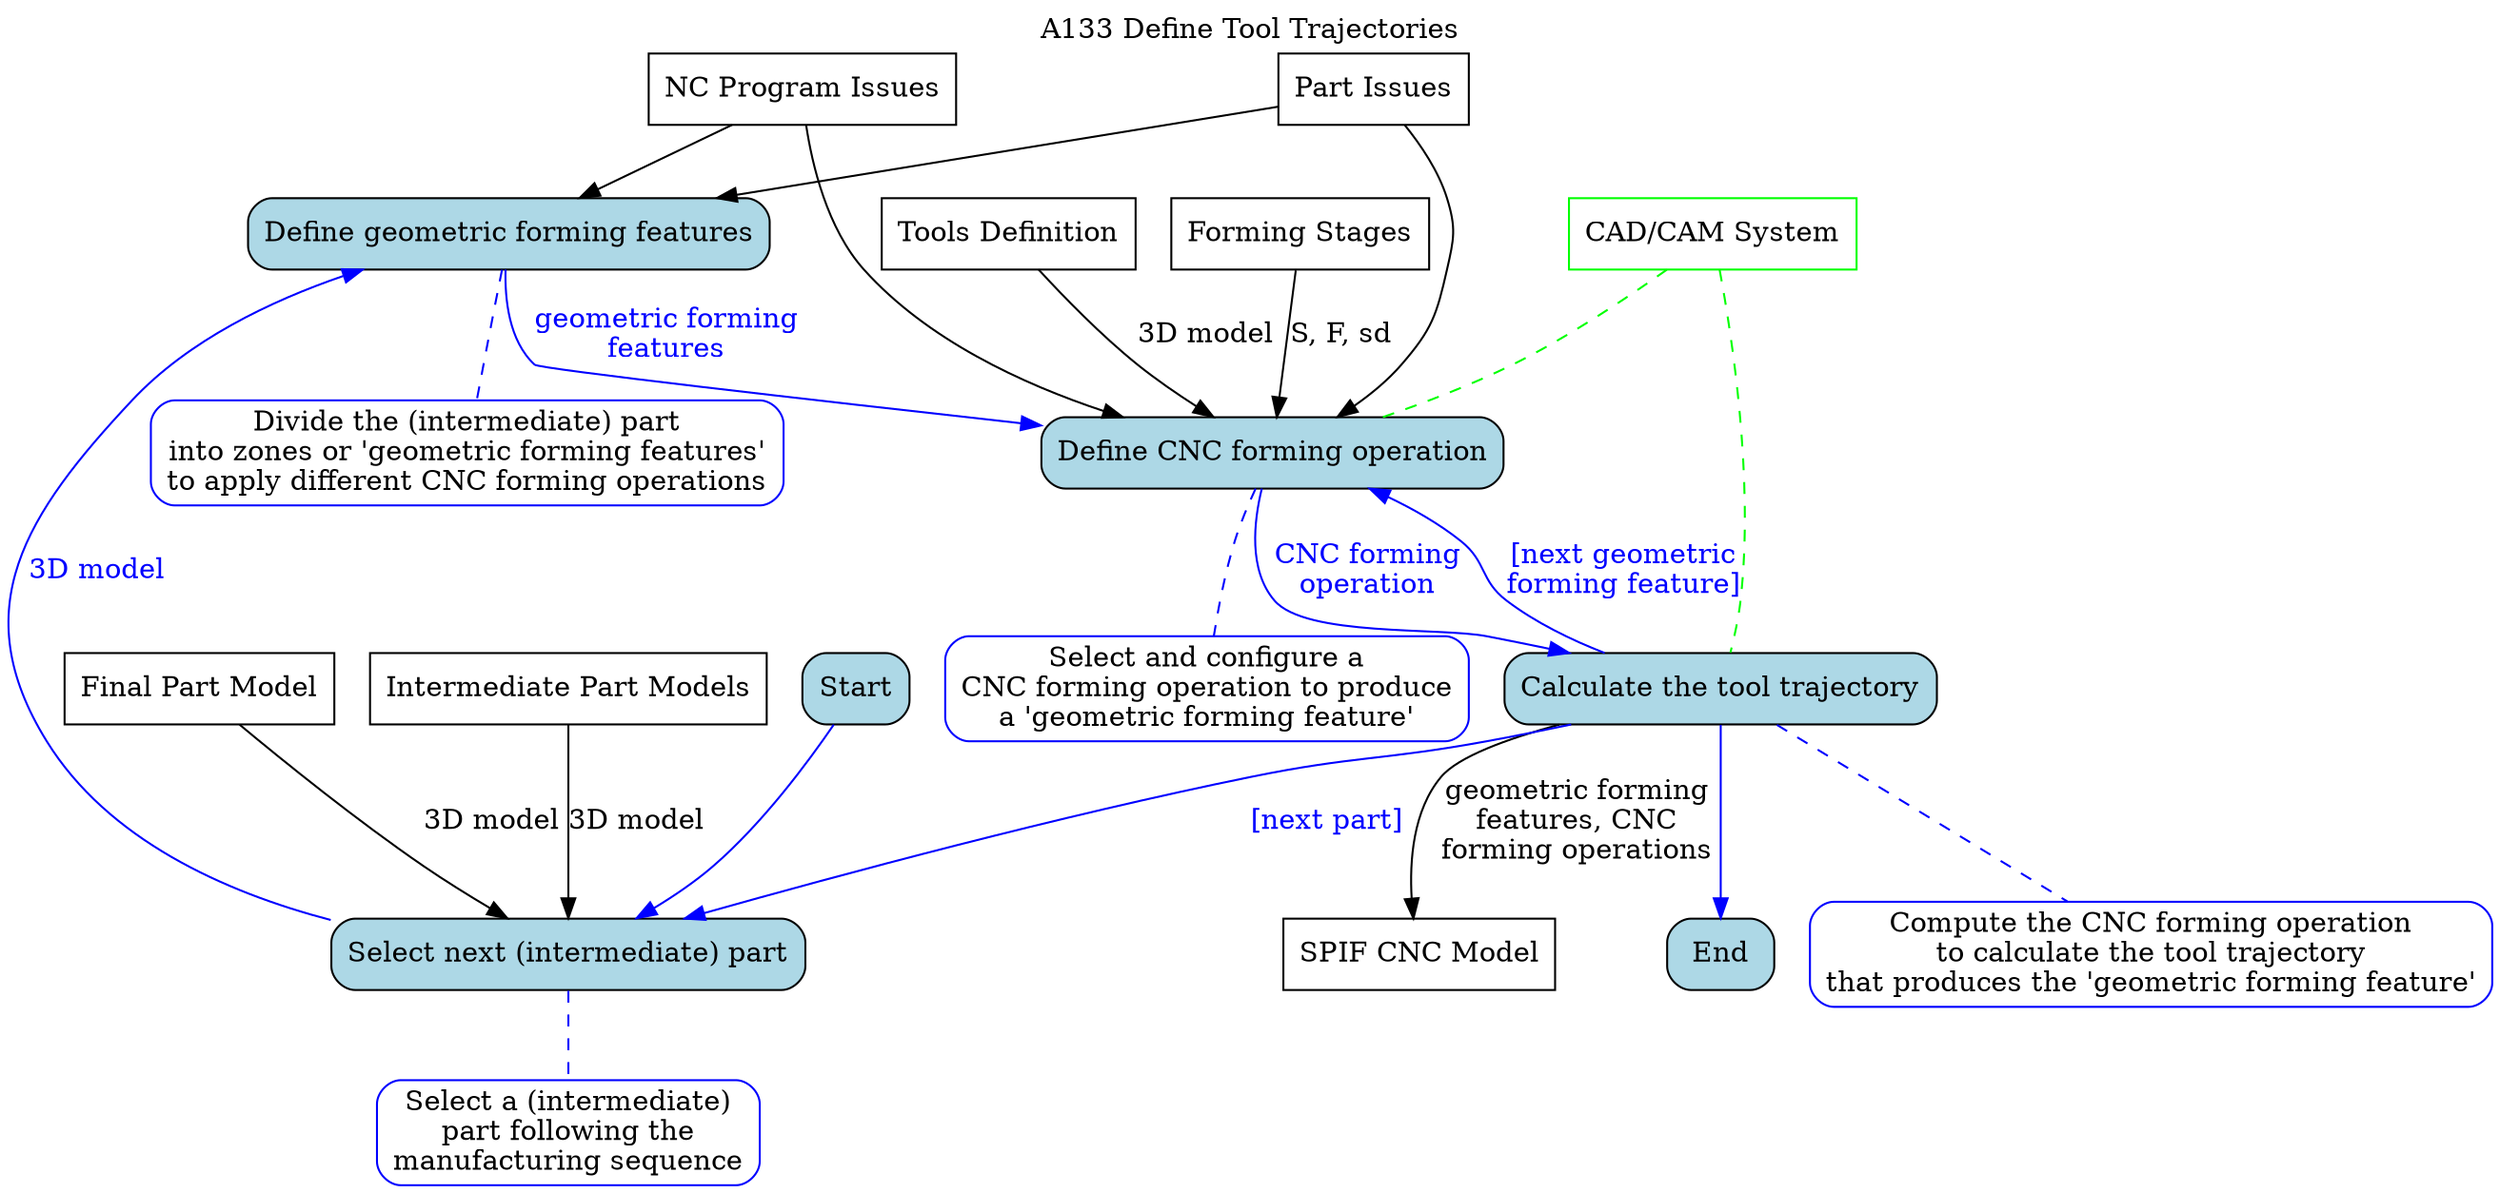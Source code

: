 digraph behaviourmodel {


# activity title
labelloc="t"
label="A133 Define Tool Trajectories"

# inputs and outputs
node [shape=box, style=filled, fillcolor=white, color=black]
part_issues [label="Part Issues"]
nc_issues [label="NC Program Issues"]
part [label="Final Part Model"]
interm [label="Intermediate Part Models"]
tools [label="Tools Definition"]
stages [label="Forming Stages"]
cnc_model [label="SPIF CNC Model"]

# mechanisms
node [shape=box, style=filled, fillcolor=white, color=green]
cam [label="CAD/CAM System"]

# tasks definition
node [shape=box, style="filled, rounded", fillcolor=lightblue, color=black]
Start
t0 [label="Select next (intermediate) part"]
t1 [label="Define geometric forming features"]
t2 [label="Define CNC forming operation"]
t3 [label="Calculate the tool trajectory"]
End

# rules
node [shape=box, style="filled, rounded", fillcolor=white, color=blue]
r0 [label="Select a (intermediate)\npart following the\nmanufacturing sequence"]
r1 [label="Divide the (intermediate) part\ninto zones or 'geometric forming features'\nto apply different CNC forming operations"]
r2 [label="Select and configure a\nCNC forming operation to produce\na 'geometric forming feature'"]
r3 [label="Compute the CNC forming operation\nto calculate the tool trajectory\nthat produces the 'geometric forming feature'"]

# attaching rules
edge [dir=none, color=blue, style=dashed]
t0 -> r0
t1 -> r1
t2 -> r2
t3 -> r3

# task sequence
edge [dir=forward, color=blue, fontcolor=blue, style=solid]
Start -> t0
t0 -> t1 [label="3D model"]
t1 -> t2 [label="geometric forming\nfeatures"]
t2 -> t3 [label="CNC forming\noperation"]
t3 -> End
t3 -> t2 [label="[next geometric\nforming feature]"]
t3 -> t0 [label="[next part]"]

# attaching mechanisms
edge [dir=none, color=green, style=dashed]
cam -> {t2, t3}

# attaching inputs and outputs
edge [dir=forward, color=black, fontcolor=black, style=solid]
part_issues -> {t1, t2}
nc_issues -> {t1, t2}
part -> t0 [label="3D model"]
interm -> t0 [label="3D model"]
tools -> t2 [label="3D model"]
stages -> t2 [label="S, F, sd"]
t3 -> cnc_model [label="geometric forming\nfeatures, CNC\nforming operations"]

}

